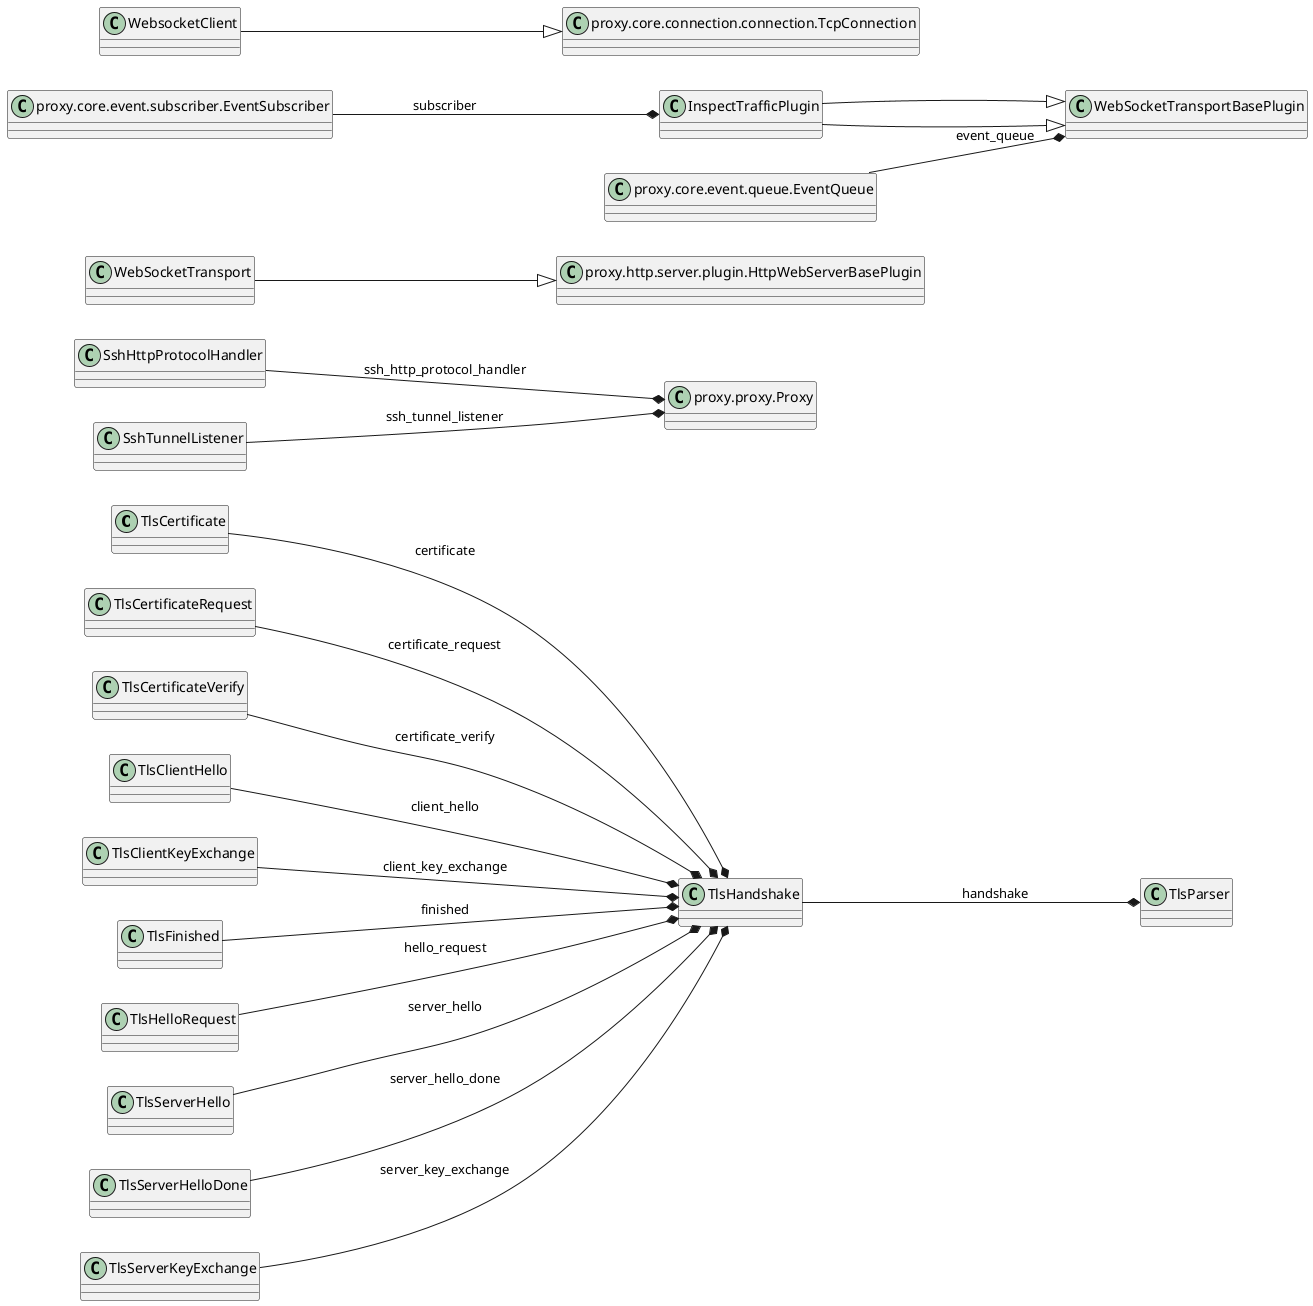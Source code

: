 @startuml
left to right direction
set namespaceSeparator none

class "TlsCertificate" as proxy.core.tls.certificate.TlsCertificate {
}
class "TlsCertificateRequest" as proxy.core.tls.certificate.TlsCertificateRequest {
}
class "TlsCertificateVerify" as proxy.core.tls.certificate.TlsCertificateVerify {
}
class "TlsClientHello" as proxy.core.tls.hello.TlsClientHello {
}
class "TlsClientKeyExchange" as proxy.core.tls.key_exchange.TlsClientKeyExchange {
}
class "TlsFinished" as proxy.core.tls.finished.TlsFinished {
}
class "TlsHandshake" as proxy.core.tls.handshake.TlsHandshake {
}
class "TlsHelloRequest" as proxy.core.tls.hello.TlsHelloRequest {
}
class "TlsParser" as proxy.core.tls.tls.TlsParser {
}
class "TlsServerHello" as proxy.core.tls.hello.TlsServerHello {
}
class "TlsServerHelloDone" as proxy.core.tls.hello.TlsServerHelloDone {
}
class "TlsServerKeyExchange" as proxy.core.tls.key_exchange.TlsServerKeyExchange {
}


class "SshHttpProtocolHandler" as proxy.core.ssh.handler.SshHttpProtocolHandler {
}
class "SshTunnelListener" as proxy.core.ssh.listener.SshTunnelListener {
}

class "WebSocketTransport" as proxy.http.websocket.transport.WebSocketTransport {
}
class "WebSocketTransportBasePlugin" as proxy.http.websocket.plugin.WebSocketTransportBasePlugin {
}
class "WebsocketClient" as proxy.http.websocket.client.WebsocketClient {
}

class "InspectTrafficPlugin" as proxy.http.inspector.inspect_traffic.InspectTrafficPlugin {
}


proxy.core.tls.certificate.TlsCertificate --* proxy.core.tls.handshake.TlsHandshake : certificate
proxy.core.tls.certificate.TlsCertificateRequest --* proxy.core.tls.handshake.TlsHandshake : certificate_request
proxy.core.tls.certificate.TlsCertificateVerify --* proxy.core.tls.handshake.TlsHandshake : certificate_verify
proxy.core.tls.finished.TlsFinished --* proxy.core.tls.handshake.TlsHandshake : finished
proxy.core.tls.handshake.TlsHandshake --* proxy.core.tls.tls.TlsParser : handshake
proxy.core.tls.hello.TlsClientHello --* proxy.core.tls.handshake.TlsHandshake : client_hello
proxy.core.tls.hello.TlsHelloRequest --* proxy.core.tls.handshake.TlsHandshake : hello_request
proxy.core.tls.hello.TlsServerHello --* proxy.core.tls.handshake.TlsHandshake : server_hello
proxy.core.tls.hello.TlsServerHelloDone --* proxy.core.tls.handshake.TlsHandshake : server_hello_done
proxy.core.tls.key_exchange.TlsClientKeyExchange --* proxy.core.tls.handshake.TlsHandshake : client_key_exchange
proxy.core.tls.key_exchange.TlsServerKeyExchange --* proxy.core.tls.handshake.TlsHandshake : server_key_exchange

proxy.core.ssh.handler.SshHttpProtocolHandler --* proxy.proxy.Proxy : ssh_http_protocol_handler
proxy.core.ssh.listener.SshTunnelListener --* proxy.proxy.Proxy : ssh_tunnel_listener


proxy.http.websocket.client.WebsocketClient --|> proxy.core.connection.connection.TcpConnection
proxy.http.websocket.transport.WebSocketTransport --|> proxy.http.server.plugin.HttpWebServerBasePlugin

proxy.http.inspector.inspect_traffic.InspectTrafficPlugin --|> proxy.http.websocket.plugin.WebSocketTransportBasePlugin

proxy.http.inspector.inspect_traffic.InspectTrafficPlugin --|> proxy.http.websocket.plugin.WebSocketTransportBasePlugin
proxy.core.event.subscriber.EventSubscriber --* proxy.http.inspector.inspect_traffic.InspectTrafficPlugin : subscriber

proxy.core.event.queue.EventQueue --* proxy.http.websocket.plugin.WebSocketTransportBasePlugin : event_queue

@enduml
